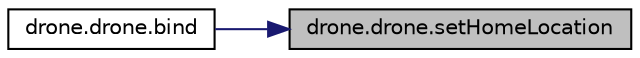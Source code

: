 digraph "drone.drone.setHomeLocation"
{
 // LATEX_PDF_SIZE
  edge [fontname="Helvetica",fontsize="10",labelfontname="Helvetica",labelfontsize="10"];
  node [fontname="Helvetica",fontsize="10",shape=record];
  rankdir="RL";
  Node1 [label="drone.drone.setHomeLocation",height=0.2,width=0.4,color="black", fillcolor="grey75", style="filled", fontcolor="black",tooltip=" "];
  Node1 -> Node2 [dir="back",color="midnightblue",fontsize="10",style="solid",fontname="Helvetica"];
  Node2 [label="drone.drone.bind",height=0.2,width=0.4,color="black", fillcolor="white", style="filled",URL="$classdrone_1_1drone.html#a162b4ec38e7bbb507d365488890c34d9",tooltip=" "];
}
